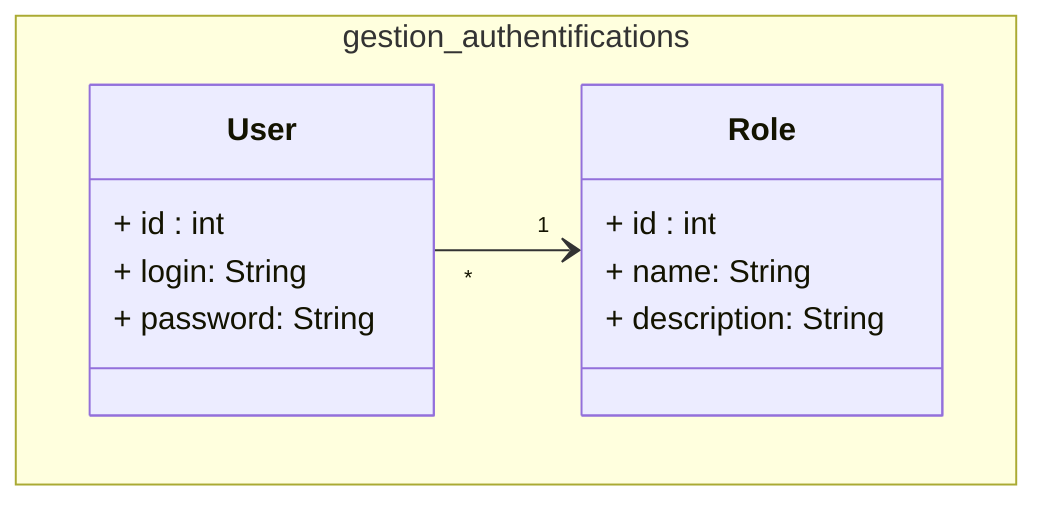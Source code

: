 classDiagram

namespace gestion_authentifications {

class User {
    + id : int
    + login: String 
    + password: String 

}

class Role{
    + id : int
    + name: String 
    + description: String 
}

}

User "*" --> "1" Role